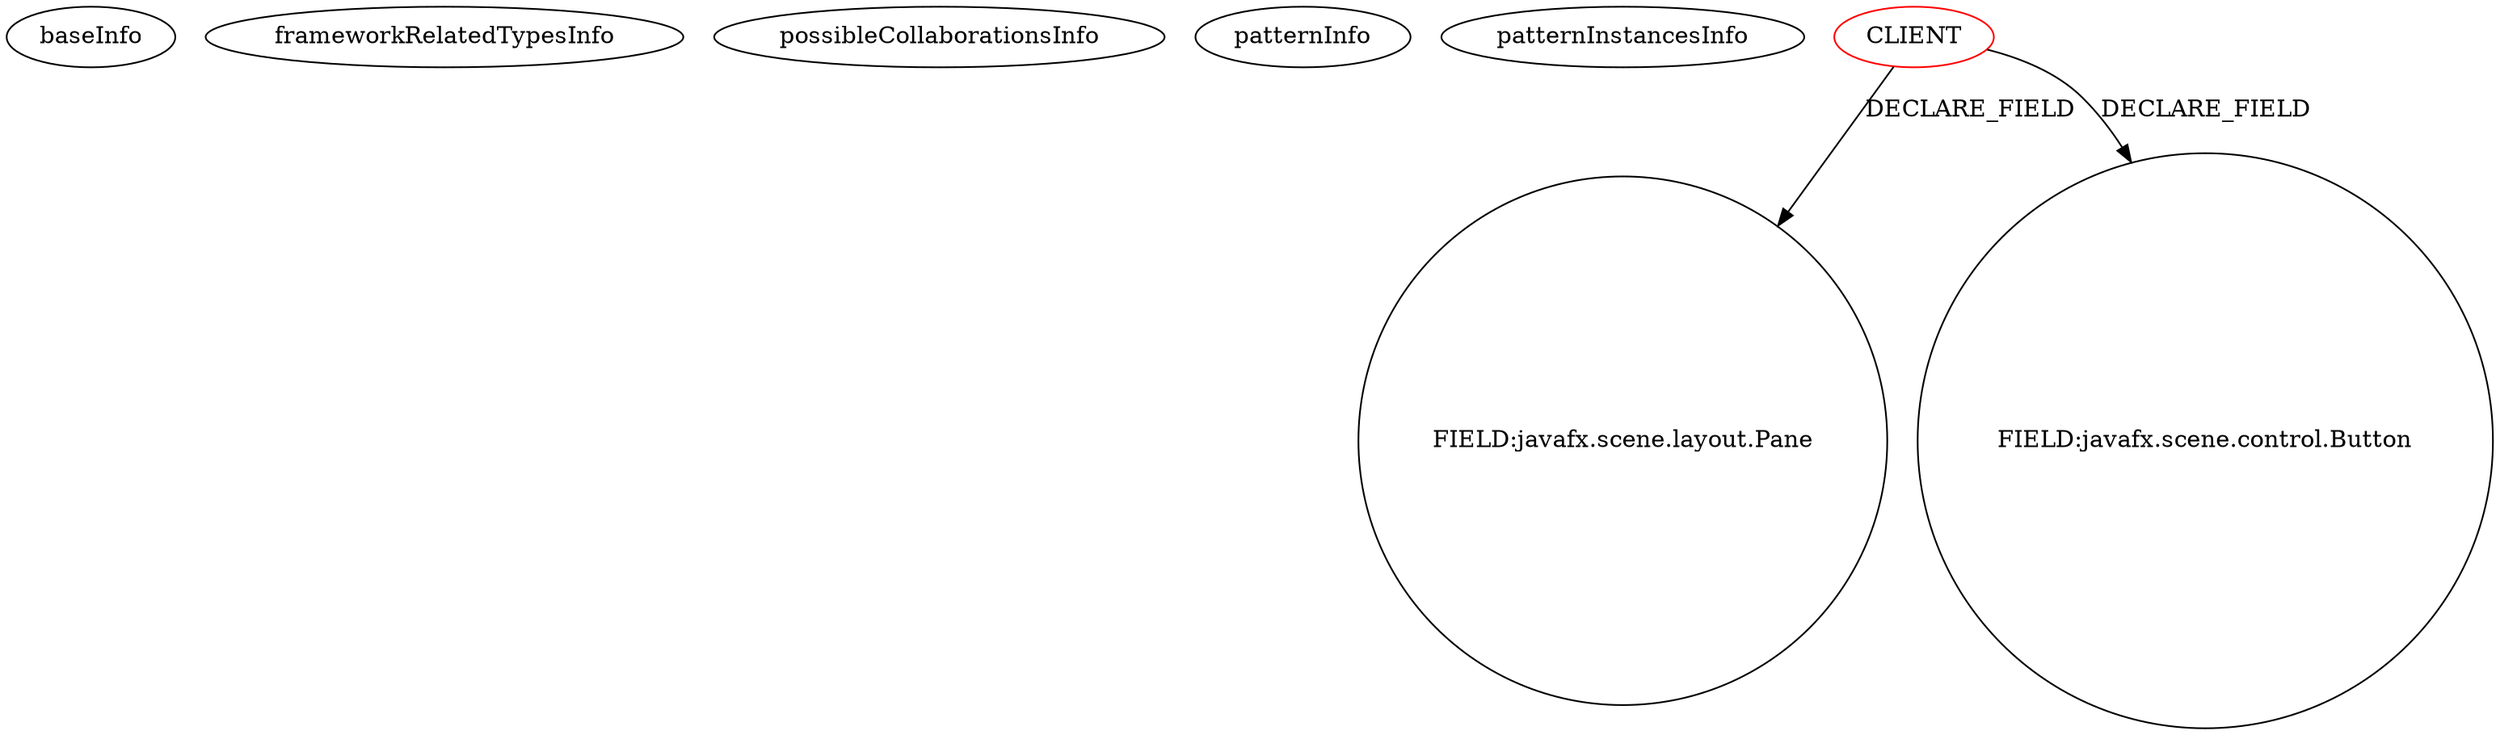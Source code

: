 digraph {
baseInfo[graphId=1115,category="pattern",isAnonymous=false,possibleRelation=false]
frameworkRelatedTypesInfo[]
possibleCollaborationsInfo[]
patternInfo[frequency=25.0,patternRootClient=0]
patternInstancesInfo[0="wwtg99-POMA~/wwtg99-POMA/POMA-master/src/cn/edu/suda/gui/InputFrameController.java~InputFrameController~4812",1="iloop-kiosk-KIOSK-Project~/iloop-kiosk-KIOSK-Project/KIOSK-Project-master/src/oit/iloop/kiosk/kiosk_examination/ExaminationMainController.java~ExaminationMainController~3122",2="iloop-kiosk-KIOSK-Project~/iloop-kiosk-KIOSK-Project/KIOSK-Project-master/src/oit/iloop/kiosk/kiosk_main/KioskMainController.java~KioskMainController~3135",3="novosga-painel-fx~/novosga-painel-fx/painel-fx-master/src/org/novosga/painel/client/ui/Controller.java~Controller~3787",4="JCake-CoupGameProgram~/JCake-CoupGameProgram/CoupGameProgram-master/src/game/remote/PlayerUi.java~PlayerUi~579",5="mrempala-sp~/mrempala-sp/sp-master/src/application/VcProgramStart.java~VcProgramStart~3679",6="JCake-CoupGameProgram~/JCake-CoupGameProgram/CoupGameProgram-master/src/game/ui/javafx/IndividualPlayer.java~IndividualPlayer~596",7="SamuelSital-Tetris~/SamuelSital-Tetris/Tetris-master/src/application/MainScreenController.java~MainScreenController~1198",8="hock323-eventManager~/hock323-eventManager/EventManager-master/src/eventManager/controller/pokerTournament/TournamentController.java~TournamentController~3009",9="dony1990-ProsDesktop~/dony1990-ProsDesktop/ProsDesktop-master/src/nicon/NiconDesktop/guifx/NiconImage/NiconImageFXMLController.java~NiconImageFXMLController~2548",10="Seraphiana-SecretaryProblemSimulator~/Seraphiana-SecretaryProblemSimulator/SecretaryProblemSimulator-master/src/main/Java/GUI/GUIController.java~GUIController~1202",11="diogocs1-FPessoais~/diogocs1-FPessoais/FPessoais-master/FinancasPessoais/src/app/controllers/HomeController.java~HomeController~2490",12="iloop-kiosk-KIOSK-Project~/iloop-kiosk-KIOSK-Project/KIOSK-Project-master/src/oit/iloop/kiosk/test/MainApplicationController.java~MainApplicationController~3172",13="demibenari-cd-catalog~/demibenari-cd-catalog/cd-catalog-master/src/cd/catalog/MainFormController.java~MainFormController~2392",14="walker-clint-AIProj3~/walker-clint-AIProj3/AIProj3-master/src/application/GameBoardController.java~GameBoardController~4712",15="m2rtt-Poomine~/m2rtt-Poomine/Poomine-master/src/application/Main.java~Main~3508",16="mrempala-sp~/mrempala-sp/sp-master/src/application/VcSetupSquibGroups.java~VcSetupSquibGroups~3676",17="if12b051-SWP_Paint~/if12b051-SWP_Paint/SWP_Paint-master/SWP_Paint/src/gui/MainController.java~MainController~3089",18="hock323-eventManager~/hock323-eventManager/EventManager-master/src/eventManager/controller/pokerTournament/PrizesController.java~PrizesController~2951",19="ICastro17-ProjectChatJava~/ICastro17-ProjectChatJava/ProjectChatJava-master/src/cliente/gui/TelaChatController.java~TelaChatController~532",20="mouradsaadi-LO23-IHM~/mouradsaadi-LO23-IHM/LO23-IHM-master/Sudoku-IHM/src/sudoko/ihm/vue/FXMLDocumentController.java~FXMLDocumentController~3651",21="RomeoGolf-BC~/RomeoGolf-BC/BC-master/src/romeogolf/bc/MainController.java~MainController~1142",22="Edenm-BlackJack~/Edenm-BlackJack/BlackJack-master/src/View/TableController.java~TableController~394",23="sk44-javafx-gallery~/sk44-javafx-gallery/javafx-gallery-master/src/main/java/sk44/jfxgallery/controllers/ImageWindowController.java~ImageWindowController~4195",24="josesoler7-agendavital~/josesoler7-agendavital/agendavital-master/src/agendavital/vista/FXMLLoginController.java~FXMLLoginController~3381"]
28[label="FIELD:javafx.scene.layout.Pane",vertexType="FIELD_DECLARATION",isFrameworkType=false,shape=circle]
0[label="CLIENT",vertexType="ROOT_CLIENT_CLASS_DECLARATION",isFrameworkType=false,color=red]
38[label="FIELD:javafx.scene.control.Button",vertexType="FIELD_DECLARATION",isFrameworkType=false,shape=circle]
0->28[label="DECLARE_FIELD"]
0->38[label="DECLARE_FIELD"]
}

